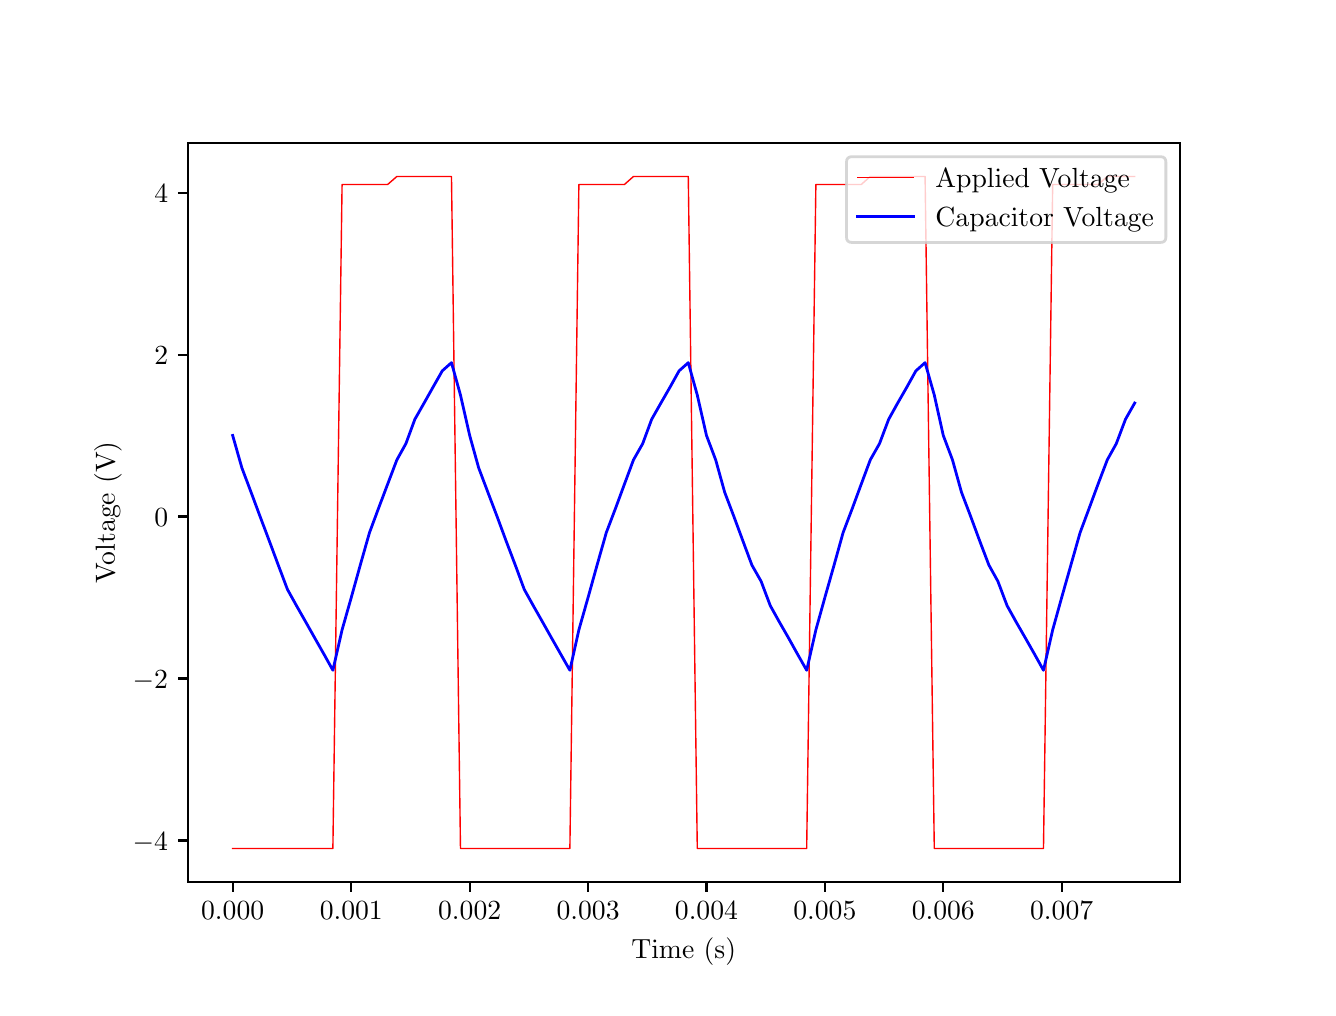 \begingroup%
\makeatletter%
\begin{pgfpicture}%
\pgfpathrectangle{\pgfpointorigin}{\pgfqpoint{6.4in}{4.8in}}%
\pgfusepath{use as bounding box, clip}%
\begin{pgfscope}%
\pgfsetbuttcap%
\pgfsetmiterjoin%
\definecolor{currentfill}{rgb}{1.0,1.0,1.0}%
\pgfsetfillcolor{currentfill}%
\pgfsetlinewidth{0.0pt}%
\definecolor{currentstroke}{rgb}{1.0,1.0,1.0}%
\pgfsetstrokecolor{currentstroke}%
\pgfsetdash{}{0pt}%
\pgfpathmoveto{\pgfqpoint{0.0in}{0.0in}}%
\pgfpathlineto{\pgfqpoint{6.4in}{0.0in}}%
\pgfpathlineto{\pgfqpoint{6.4in}{4.8in}}%
\pgfpathlineto{\pgfqpoint{0.0in}{4.8in}}%
\pgfpathclose%
\pgfusepath{fill}%
\end{pgfscope}%
\begin{pgfscope}%
\pgfsetbuttcap%
\pgfsetmiterjoin%
\definecolor{currentfill}{rgb}{1.0,1.0,1.0}%
\pgfsetfillcolor{currentfill}%
\pgfsetlinewidth{0.0pt}%
\definecolor{currentstroke}{rgb}{0.0,0.0,0.0}%
\pgfsetstrokecolor{currentstroke}%
\pgfsetstrokeopacity{0.0}%
\pgfsetdash{}{0pt}%
\pgfpathmoveto{\pgfqpoint{0.8in}{0.528in}}%
\pgfpathlineto{\pgfqpoint{5.76in}{0.528in}}%
\pgfpathlineto{\pgfqpoint{5.76in}{4.224in}}%
\pgfpathlineto{\pgfqpoint{0.8in}{4.224in}}%
\pgfpathclose%
\pgfusepath{fill}%
\end{pgfscope}%
\begin{pgfscope}%
\pgfsetbuttcap%
\pgfsetroundjoin%
\definecolor{currentfill}{rgb}{0.0,0.0,0.0}%
\pgfsetfillcolor{currentfill}%
\pgfsetlinewidth{0.803pt}%
\definecolor{currentstroke}{rgb}{0.0,0.0,0.0}%
\pgfsetstrokecolor{currentstroke}%
\pgfsetdash{}{0pt}%
\pgfsys@defobject{currentmarker}{\pgfqpoint{0.0in}{-0.049in}}{\pgfqpoint{0.0in}{0.0in}}{%
\pgfpathmoveto{\pgfqpoint{0.0in}{0.0in}}%
\pgfpathlineto{\pgfqpoint{0.0in}{-0.049in}}%
\pgfusepath{stroke,fill}%
}%
\begin{pgfscope}%
\pgfsys@transformshift{1.025in}{0.528in}%
\pgfsys@useobject{currentmarker}{}%
\end{pgfscope}%
\end{pgfscope}%
\begin{pgfscope}%
\definecolor{textcolor}{rgb}{0.0,0.0,0.0}%
\pgfsetstrokecolor{textcolor}%
\pgfsetfillcolor{textcolor}%
\pgftext[x=1.025in,y=0.431in,,top]{\color{textcolor}\rmfamily\fontsize{10.0}{12.0}\selectfont \(\displaystyle 0.000\)}%
\end{pgfscope}%
\begin{pgfscope}%
\pgfsetbuttcap%
\pgfsetroundjoin%
\definecolor{currentfill}{rgb}{0.0,0.0,0.0}%
\pgfsetfillcolor{currentfill}%
\pgfsetlinewidth{0.803pt}%
\definecolor{currentstroke}{rgb}{0.0,0.0,0.0}%
\pgfsetstrokecolor{currentstroke}%
\pgfsetdash{}{0pt}%
\pgfsys@defobject{currentmarker}{\pgfqpoint{0.0in}{-0.049in}}{\pgfqpoint{0.0in}{0.0in}}{%
\pgfpathmoveto{\pgfqpoint{0.0in}{0.0in}}%
\pgfpathlineto{\pgfqpoint{0.0in}{-0.049in}}%
\pgfusepath{stroke,fill}%
}%
\begin{pgfscope}%
\pgfsys@transformshift{1.618in}{0.528in}%
\pgfsys@useobject{currentmarker}{}%
\end{pgfscope}%
\end{pgfscope}%
\begin{pgfscope}%
\definecolor{textcolor}{rgb}{0.0,0.0,0.0}%
\pgfsetstrokecolor{textcolor}%
\pgfsetfillcolor{textcolor}%
\pgftext[x=1.618in,y=0.431in,,top]{\color{textcolor}\rmfamily\fontsize{10.0}{12.0}\selectfont \(\displaystyle 0.001\)}%
\end{pgfscope}%
\begin{pgfscope}%
\pgfsetbuttcap%
\pgfsetroundjoin%
\definecolor{currentfill}{rgb}{0.0,0.0,0.0}%
\pgfsetfillcolor{currentfill}%
\pgfsetlinewidth{0.803pt}%
\definecolor{currentstroke}{rgb}{0.0,0.0,0.0}%
\pgfsetstrokecolor{currentstroke}%
\pgfsetdash{}{0pt}%
\pgfsys@defobject{currentmarker}{\pgfqpoint{0.0in}{-0.049in}}{\pgfqpoint{0.0in}{0.0in}}{%
\pgfpathmoveto{\pgfqpoint{0.0in}{0.0in}}%
\pgfpathlineto{\pgfqpoint{0.0in}{-0.049in}}%
\pgfusepath{stroke,fill}%
}%
\begin{pgfscope}%
\pgfsys@transformshift{2.21in}{0.528in}%
\pgfsys@useobject{currentmarker}{}%
\end{pgfscope}%
\end{pgfscope}%
\begin{pgfscope}%
\definecolor{textcolor}{rgb}{0.0,0.0,0.0}%
\pgfsetstrokecolor{textcolor}%
\pgfsetfillcolor{textcolor}%
\pgftext[x=2.21in,y=0.431in,,top]{\color{textcolor}\rmfamily\fontsize{10.0}{12.0}\selectfont \(\displaystyle 0.002\)}%
\end{pgfscope}%
\begin{pgfscope}%
\pgfsetbuttcap%
\pgfsetroundjoin%
\definecolor{currentfill}{rgb}{0.0,0.0,0.0}%
\pgfsetfillcolor{currentfill}%
\pgfsetlinewidth{0.803pt}%
\definecolor{currentstroke}{rgb}{0.0,0.0,0.0}%
\pgfsetstrokecolor{currentstroke}%
\pgfsetdash{}{0pt}%
\pgfsys@defobject{currentmarker}{\pgfqpoint{0.0in}{-0.049in}}{\pgfqpoint{0.0in}{0.0in}}{%
\pgfpathmoveto{\pgfqpoint{0.0in}{0.0in}}%
\pgfpathlineto{\pgfqpoint{0.0in}{-0.049in}}%
\pgfusepath{stroke,fill}%
}%
\begin{pgfscope}%
\pgfsys@transformshift{2.802in}{0.528in}%
\pgfsys@useobject{currentmarker}{}%
\end{pgfscope}%
\end{pgfscope}%
\begin{pgfscope}%
\definecolor{textcolor}{rgb}{0.0,0.0,0.0}%
\pgfsetstrokecolor{textcolor}%
\pgfsetfillcolor{textcolor}%
\pgftext[x=2.802in,y=0.431in,,top]{\color{textcolor}\rmfamily\fontsize{10.0}{12.0}\selectfont \(\displaystyle 0.003\)}%
\end{pgfscope}%
\begin{pgfscope}%
\pgfsetbuttcap%
\pgfsetroundjoin%
\definecolor{currentfill}{rgb}{0.0,0.0,0.0}%
\pgfsetfillcolor{currentfill}%
\pgfsetlinewidth{0.803pt}%
\definecolor{currentstroke}{rgb}{0.0,0.0,0.0}%
\pgfsetstrokecolor{currentstroke}%
\pgfsetdash{}{0pt}%
\pgfsys@defobject{currentmarker}{\pgfqpoint{0.0in}{-0.049in}}{\pgfqpoint{0.0in}{0.0in}}{%
\pgfpathmoveto{\pgfqpoint{0.0in}{0.0in}}%
\pgfpathlineto{\pgfqpoint{0.0in}{-0.049in}}%
\pgfusepath{stroke,fill}%
}%
\begin{pgfscope}%
\pgfsys@transformshift{3.394in}{0.528in}%
\pgfsys@useobject{currentmarker}{}%
\end{pgfscope}%
\end{pgfscope}%
\begin{pgfscope}%
\definecolor{textcolor}{rgb}{0.0,0.0,0.0}%
\pgfsetstrokecolor{textcolor}%
\pgfsetfillcolor{textcolor}%
\pgftext[x=3.394in,y=0.431in,,top]{\color{textcolor}\rmfamily\fontsize{10.0}{12.0}\selectfont \(\displaystyle 0.004\)}%
\end{pgfscope}%
\begin{pgfscope}%
\pgfsetbuttcap%
\pgfsetroundjoin%
\definecolor{currentfill}{rgb}{0.0,0.0,0.0}%
\pgfsetfillcolor{currentfill}%
\pgfsetlinewidth{0.803pt}%
\definecolor{currentstroke}{rgb}{0.0,0.0,0.0}%
\pgfsetstrokecolor{currentstroke}%
\pgfsetdash{}{0pt}%
\pgfsys@defobject{currentmarker}{\pgfqpoint{0.0in}{-0.049in}}{\pgfqpoint{0.0in}{0.0in}}{%
\pgfpathmoveto{\pgfqpoint{0.0in}{0.0in}}%
\pgfpathlineto{\pgfqpoint{0.0in}{-0.049in}}%
\pgfusepath{stroke,fill}%
}%
\begin{pgfscope}%
\pgfsys@transformshift{3.986in}{0.528in}%
\pgfsys@useobject{currentmarker}{}%
\end{pgfscope}%
\end{pgfscope}%
\begin{pgfscope}%
\definecolor{textcolor}{rgb}{0.0,0.0,0.0}%
\pgfsetstrokecolor{textcolor}%
\pgfsetfillcolor{textcolor}%
\pgftext[x=3.986in,y=0.431in,,top]{\color{textcolor}\rmfamily\fontsize{10.0}{12.0}\selectfont \(\displaystyle 0.005\)}%
\end{pgfscope}%
\begin{pgfscope}%
\pgfsetbuttcap%
\pgfsetroundjoin%
\definecolor{currentfill}{rgb}{0.0,0.0,0.0}%
\pgfsetfillcolor{currentfill}%
\pgfsetlinewidth{0.803pt}%
\definecolor{currentstroke}{rgb}{0.0,0.0,0.0}%
\pgfsetstrokecolor{currentstroke}%
\pgfsetdash{}{0pt}%
\pgfsys@defobject{currentmarker}{\pgfqpoint{0.0in}{-0.049in}}{\pgfqpoint{0.0in}{0.0in}}{%
\pgfpathmoveto{\pgfqpoint{0.0in}{0.0in}}%
\pgfpathlineto{\pgfqpoint{0.0in}{-0.049in}}%
\pgfusepath{stroke,fill}%
}%
\begin{pgfscope}%
\pgfsys@transformshift{4.578in}{0.528in}%
\pgfsys@useobject{currentmarker}{}%
\end{pgfscope}%
\end{pgfscope}%
\begin{pgfscope}%
\definecolor{textcolor}{rgb}{0.0,0.0,0.0}%
\pgfsetstrokecolor{textcolor}%
\pgfsetfillcolor{textcolor}%
\pgftext[x=4.578in,y=0.431in,,top]{\color{textcolor}\rmfamily\fontsize{10.0}{12.0}\selectfont \(\displaystyle 0.006\)}%
\end{pgfscope}%
\begin{pgfscope}%
\pgfsetbuttcap%
\pgfsetroundjoin%
\definecolor{currentfill}{rgb}{0.0,0.0,0.0}%
\pgfsetfillcolor{currentfill}%
\pgfsetlinewidth{0.803pt}%
\definecolor{currentstroke}{rgb}{0.0,0.0,0.0}%
\pgfsetstrokecolor{currentstroke}%
\pgfsetdash{}{0pt}%
\pgfsys@defobject{currentmarker}{\pgfqpoint{0.0in}{-0.049in}}{\pgfqpoint{0.0in}{0.0in}}{%
\pgfpathmoveto{\pgfqpoint{0.0in}{0.0in}}%
\pgfpathlineto{\pgfqpoint{0.0in}{-0.049in}}%
\pgfusepath{stroke,fill}%
}%
\begin{pgfscope}%
\pgfsys@transformshift{5.17in}{0.528in}%
\pgfsys@useobject{currentmarker}{}%
\end{pgfscope}%
\end{pgfscope}%
\begin{pgfscope}%
\definecolor{textcolor}{rgb}{0.0,0.0,0.0}%
\pgfsetstrokecolor{textcolor}%
\pgfsetfillcolor{textcolor}%
\pgftext[x=5.17in,y=0.431in,,top]{\color{textcolor}\rmfamily\fontsize{10.0}{12.0}\selectfont \(\displaystyle 0.007\)}%
\end{pgfscope}%
\begin{pgfscope}%
\definecolor{textcolor}{rgb}{0.0,0.0,0.0}%
\pgfsetstrokecolor{textcolor}%
\pgfsetfillcolor{textcolor}%
\pgftext[x=3.28in,y=0.252in,,top]{\color{textcolor}\rmfamily\fontsize{10.0}{12.0}\selectfont Time (s)}%
\end{pgfscope}%
\begin{pgfscope}%
\pgfsetbuttcap%
\pgfsetroundjoin%
\definecolor{currentfill}{rgb}{0.0,0.0,0.0}%
\pgfsetfillcolor{currentfill}%
\pgfsetlinewidth{0.803pt}%
\definecolor{currentstroke}{rgb}{0.0,0.0,0.0}%
\pgfsetstrokecolor{currentstroke}%
\pgfsetdash{}{0pt}%
\pgfsys@defobject{currentmarker}{\pgfqpoint{-0.049in}{0.0in}}{\pgfqpoint{0.0in}{0.0in}}{%
\pgfpathmoveto{\pgfqpoint{0.0in}{0.0in}}%
\pgfpathlineto{\pgfqpoint{-0.049in}{0.0in}}%
\pgfusepath{stroke,fill}%
}%
\begin{pgfscope}%
\pgfsys@transformshift{0.8in}{0.736in}%
\pgfsys@useobject{currentmarker}{}%
\end{pgfscope}%
\end{pgfscope}%
\begin{pgfscope}%
\definecolor{textcolor}{rgb}{0.0,0.0,0.0}%
\pgfsetstrokecolor{textcolor}%
\pgfsetfillcolor{textcolor}%
\pgftext[x=0.525in,y=0.688in,left,base]{\color{textcolor}\rmfamily\fontsize{10.0}{12.0}\selectfont \(\displaystyle -4\)}%
\end{pgfscope}%
\begin{pgfscope}%
\pgfsetbuttcap%
\pgfsetroundjoin%
\definecolor{currentfill}{rgb}{0.0,0.0,0.0}%
\pgfsetfillcolor{currentfill}%
\pgfsetlinewidth{0.803pt}%
\definecolor{currentstroke}{rgb}{0.0,0.0,0.0}%
\pgfsetstrokecolor{currentstroke}%
\pgfsetdash{}{0pt}%
\pgfsys@defobject{currentmarker}{\pgfqpoint{-0.049in}{0.0in}}{\pgfqpoint{0.0in}{0.0in}}{%
\pgfpathmoveto{\pgfqpoint{0.0in}{0.0in}}%
\pgfpathlineto{\pgfqpoint{-0.049in}{0.0in}}%
\pgfusepath{stroke,fill}%
}%
\begin{pgfscope}%
\pgfsys@transformshift{0.8in}{1.546in}%
\pgfsys@useobject{currentmarker}{}%
\end{pgfscope}%
\end{pgfscope}%
\begin{pgfscope}%
\definecolor{textcolor}{rgb}{0.0,0.0,0.0}%
\pgfsetstrokecolor{textcolor}%
\pgfsetfillcolor{textcolor}%
\pgftext[x=0.525in,y=1.498in,left,base]{\color{textcolor}\rmfamily\fontsize{10.0}{12.0}\selectfont \(\displaystyle -2\)}%
\end{pgfscope}%
\begin{pgfscope}%
\pgfsetbuttcap%
\pgfsetroundjoin%
\definecolor{currentfill}{rgb}{0.0,0.0,0.0}%
\pgfsetfillcolor{currentfill}%
\pgfsetlinewidth{0.803pt}%
\definecolor{currentstroke}{rgb}{0.0,0.0,0.0}%
\pgfsetstrokecolor{currentstroke}%
\pgfsetdash{}{0pt}%
\pgfsys@defobject{currentmarker}{\pgfqpoint{-0.049in}{0.0in}}{\pgfqpoint{0.0in}{0.0in}}{%
\pgfpathmoveto{\pgfqpoint{0.0in}{0.0in}}%
\pgfpathlineto{\pgfqpoint{-0.049in}{0.0in}}%
\pgfusepath{stroke,fill}%
}%
\begin{pgfscope}%
\pgfsys@transformshift{0.8in}{2.356in}%
\pgfsys@useobject{currentmarker}{}%
\end{pgfscope}%
\end{pgfscope}%
\begin{pgfscope}%
\definecolor{textcolor}{rgb}{0.0,0.0,0.0}%
\pgfsetstrokecolor{textcolor}%
\pgfsetfillcolor{textcolor}%
\pgftext[x=0.633in,y=2.308in,left,base]{\color{textcolor}\rmfamily\fontsize{10.0}{12.0}\selectfont \(\displaystyle 0\)}%
\end{pgfscope}%
\begin{pgfscope}%
\pgfsetbuttcap%
\pgfsetroundjoin%
\definecolor{currentfill}{rgb}{0.0,0.0,0.0}%
\pgfsetfillcolor{currentfill}%
\pgfsetlinewidth{0.803pt}%
\definecolor{currentstroke}{rgb}{0.0,0.0,0.0}%
\pgfsetstrokecolor{currentstroke}%
\pgfsetdash{}{0pt}%
\pgfsys@defobject{currentmarker}{\pgfqpoint{-0.049in}{0.0in}}{\pgfqpoint{0.0in}{0.0in}}{%
\pgfpathmoveto{\pgfqpoint{0.0in}{0.0in}}%
\pgfpathlineto{\pgfqpoint{-0.049in}{0.0in}}%
\pgfusepath{stroke,fill}%
}%
\begin{pgfscope}%
\pgfsys@transformshift{0.8in}{3.165in}%
\pgfsys@useobject{currentmarker}{}%
\end{pgfscope}%
\end{pgfscope}%
\begin{pgfscope}%
\definecolor{textcolor}{rgb}{0.0,0.0,0.0}%
\pgfsetstrokecolor{textcolor}%
\pgfsetfillcolor{textcolor}%
\pgftext[x=0.633in,y=3.117in,left,base]{\color{textcolor}\rmfamily\fontsize{10.0}{12.0}\selectfont \(\displaystyle 2\)}%
\end{pgfscope}%
\begin{pgfscope}%
\pgfsetbuttcap%
\pgfsetroundjoin%
\definecolor{currentfill}{rgb}{0.0,0.0,0.0}%
\pgfsetfillcolor{currentfill}%
\pgfsetlinewidth{0.803pt}%
\definecolor{currentstroke}{rgb}{0.0,0.0,0.0}%
\pgfsetstrokecolor{currentstroke}%
\pgfsetdash{}{0pt}%
\pgfsys@defobject{currentmarker}{\pgfqpoint{-0.049in}{0.0in}}{\pgfqpoint{0.0in}{0.0in}}{%
\pgfpathmoveto{\pgfqpoint{0.0in}{0.0in}}%
\pgfpathlineto{\pgfqpoint{-0.049in}{0.0in}}%
\pgfusepath{stroke,fill}%
}%
\begin{pgfscope}%
\pgfsys@transformshift{0.8in}{3.975in}%
\pgfsys@useobject{currentmarker}{}%
\end{pgfscope}%
\end{pgfscope}%
\begin{pgfscope}%
\definecolor{textcolor}{rgb}{0.0,0.0,0.0}%
\pgfsetstrokecolor{textcolor}%
\pgfsetfillcolor{textcolor}%
\pgftext[x=0.633in,y=3.927in,left,base]{\color{textcolor}\rmfamily\fontsize{10.0}{12.0}\selectfont \(\displaystyle 4\)}%
\end{pgfscope}%
\begin{pgfscope}%
\definecolor{textcolor}{rgb}{0.0,0.0,0.0}%
\pgfsetstrokecolor{textcolor}%
\pgfsetfillcolor{textcolor}%
\pgftext[x=0.47in,y=2.376in,,bottom,rotate=90.0]{\color{textcolor}\rmfamily\fontsize{10.0}{12.0}\selectfont Voltage (V)}%
\end{pgfscope}%
\begin{pgfscope}%
\pgfpathrectangle{\pgfqpoint{0.8in}{0.528in}}{\pgfqpoint{4.96in}{3.696in}}%
\pgfusepath{clip}%
\pgfsetrectcap%
\pgfsetroundjoin%
\pgfsetlinewidth{0.502pt}%
\definecolor{currentstroke}{rgb}{1.0,0.0,0.0}%
\pgfsetstrokecolor{currentstroke}%
\pgfsetdash{}{0pt}%
\pgfpathmoveto{\pgfqpoint{1.025in}{0.696in}}%
\pgfpathlineto{\pgfqpoint{1.071in}{0.696in}}%
\pgfpathlineto{\pgfqpoint{1.117in}{0.696in}}%
\pgfpathlineto{\pgfqpoint{1.162in}{0.696in}}%
\pgfpathlineto{\pgfqpoint{1.208in}{0.696in}}%
\pgfpathlineto{\pgfqpoint{1.253in}{0.696in}}%
\pgfpathlineto{\pgfqpoint{1.299in}{0.696in}}%
\pgfpathlineto{\pgfqpoint{1.344in}{0.696in}}%
\pgfpathlineto{\pgfqpoint{1.39in}{0.696in}}%
\pgfpathlineto{\pgfqpoint{1.435in}{0.696in}}%
\pgfpathlineto{\pgfqpoint{1.481in}{0.696in}}%
\pgfpathlineto{\pgfqpoint{1.526in}{0.696in}}%
\pgfpathlineto{\pgfqpoint{1.572in}{4.016in}}%
\pgfpathlineto{\pgfqpoint{1.618in}{4.016in}}%
\pgfpathlineto{\pgfqpoint{1.663in}{4.016in}}%
\pgfpathlineto{\pgfqpoint{1.709in}{4.016in}}%
\pgfpathlineto{\pgfqpoint{1.754in}{4.016in}}%
\pgfpathlineto{\pgfqpoint{1.8in}{4.016in}}%
\pgfpathlineto{\pgfqpoint{1.846in}{4.056in}}%
\pgfpathlineto{\pgfqpoint{1.891in}{4.056in}}%
\pgfpathlineto{\pgfqpoint{1.936in}{4.056in}}%
\pgfpathlineto{\pgfqpoint{1.982in}{4.056in}}%
\pgfpathlineto{\pgfqpoint{2.027in}{4.056in}}%
\pgfpathlineto{\pgfqpoint{2.073in}{4.056in}}%
\pgfpathlineto{\pgfqpoint{2.119in}{4.056in}}%
\pgfpathlineto{\pgfqpoint{2.164in}{0.696in}}%
\pgfpathlineto{\pgfqpoint{2.21in}{0.696in}}%
\pgfpathlineto{\pgfqpoint{2.255in}{0.696in}}%
\pgfpathlineto{\pgfqpoint{2.301in}{0.696in}}%
\pgfpathlineto{\pgfqpoint{2.347in}{0.696in}}%
\pgfpathlineto{\pgfqpoint{2.392in}{0.696in}}%
\pgfpathlineto{\pgfqpoint{2.438in}{0.696in}}%
\pgfpathlineto{\pgfqpoint{2.483in}{0.696in}}%
\pgfpathlineto{\pgfqpoint{2.528in}{0.696in}}%
\pgfpathlineto{\pgfqpoint{2.574in}{0.696in}}%
\pgfpathlineto{\pgfqpoint{2.619in}{0.696in}}%
\pgfpathlineto{\pgfqpoint{2.665in}{0.696in}}%
\pgfpathlineto{\pgfqpoint{2.711in}{0.696in}}%
\pgfpathlineto{\pgfqpoint{2.756in}{4.016in}}%
\pgfpathlineto{\pgfqpoint{2.802in}{4.016in}}%
\pgfpathlineto{\pgfqpoint{2.847in}{4.016in}}%
\pgfpathlineto{\pgfqpoint{2.893in}{4.016in}}%
\pgfpathlineto{\pgfqpoint{2.939in}{4.016in}}%
\pgfpathlineto{\pgfqpoint{2.984in}{4.016in}}%
\pgfpathlineto{\pgfqpoint{3.029in}{4.056in}}%
\pgfpathlineto{\pgfqpoint{3.075in}{4.056in}}%
\pgfpathlineto{\pgfqpoint{3.12in}{4.056in}}%
\pgfpathlineto{\pgfqpoint{3.166in}{4.056in}}%
\pgfpathlineto{\pgfqpoint{3.212in}{4.056in}}%
\pgfpathlineto{\pgfqpoint{3.257in}{4.056in}}%
\pgfpathlineto{\pgfqpoint{3.303in}{4.056in}}%
\pgfpathlineto{\pgfqpoint{3.348in}{0.696in}}%
\pgfpathlineto{\pgfqpoint{3.394in}{0.696in}}%
\pgfpathlineto{\pgfqpoint{3.44in}{0.696in}}%
\pgfpathlineto{\pgfqpoint{3.485in}{0.696in}}%
\pgfpathlineto{\pgfqpoint{3.531in}{0.696in}}%
\pgfpathlineto{\pgfqpoint{3.576in}{0.696in}}%
\pgfpathlineto{\pgfqpoint{3.621in}{0.696in}}%
\pgfpathlineto{\pgfqpoint{3.667in}{0.696in}}%
\pgfpathlineto{\pgfqpoint{3.713in}{0.696in}}%
\pgfpathlineto{\pgfqpoint{3.758in}{0.696in}}%
\pgfpathlineto{\pgfqpoint{3.804in}{0.696in}}%
\pgfpathlineto{\pgfqpoint{3.849in}{0.696in}}%
\pgfpathlineto{\pgfqpoint{3.895in}{0.696in}}%
\pgfpathlineto{\pgfqpoint{3.941in}{4.016in}}%
\pgfpathlineto{\pgfqpoint{3.986in}{4.016in}}%
\pgfpathlineto{\pgfqpoint{4.032in}{4.016in}}%
\pgfpathlineto{\pgfqpoint{4.077in}{4.016in}}%
\pgfpathlineto{\pgfqpoint{4.123in}{4.016in}}%
\pgfpathlineto{\pgfqpoint{4.168in}{4.016in}}%
\pgfpathlineto{\pgfqpoint{4.213in}{4.056in}}%
\pgfpathlineto{\pgfqpoint{4.259in}{4.056in}}%
\pgfpathlineto{\pgfqpoint{4.305in}{4.056in}}%
\pgfpathlineto{\pgfqpoint{4.35in}{4.056in}}%
\pgfpathlineto{\pgfqpoint{4.396in}{4.056in}}%
\pgfpathlineto{\pgfqpoint{4.441in}{4.056in}}%
\pgfpathlineto{\pgfqpoint{4.487in}{4.056in}}%
\pgfpathlineto{\pgfqpoint{4.533in}{0.696in}}%
\pgfpathlineto{\pgfqpoint{4.578in}{0.696in}}%
\pgfpathlineto{\pgfqpoint{4.624in}{0.696in}}%
\pgfpathlineto{\pgfqpoint{4.669in}{0.696in}}%
\pgfpathlineto{\pgfqpoint{4.715in}{0.696in}}%
\pgfpathlineto{\pgfqpoint{4.76in}{0.696in}}%
\pgfpathlineto{\pgfqpoint{4.806in}{0.696in}}%
\pgfpathlineto{\pgfqpoint{4.851in}{0.696in}}%
\pgfpathlineto{\pgfqpoint{4.897in}{0.696in}}%
\pgfpathlineto{\pgfqpoint{4.942in}{0.696in}}%
\pgfpathlineto{\pgfqpoint{4.988in}{0.696in}}%
\pgfpathlineto{\pgfqpoint{5.034in}{0.696in}}%
\pgfpathlineto{\pgfqpoint{5.079in}{0.696in}}%
\pgfpathlineto{\pgfqpoint{5.125in}{4.016in}}%
\pgfpathlineto{\pgfqpoint{5.17in}{4.016in}}%
\pgfpathlineto{\pgfqpoint{5.216in}{4.016in}}%
\pgfpathlineto{\pgfqpoint{5.262in}{4.016in}}%
\pgfpathlineto{\pgfqpoint{5.307in}{4.016in}}%
\pgfpathlineto{\pgfqpoint{5.352in}{4.016in}}%
\pgfpathlineto{\pgfqpoint{5.398in}{4.056in}}%
\pgfpathlineto{\pgfqpoint{5.443in}{4.056in}}%
\pgfpathlineto{\pgfqpoint{5.489in}{4.056in}}%
\pgfpathlineto{\pgfqpoint{5.535in}{4.056in}}%
\pgfusepath{stroke}%
\end{pgfscope}%
\begin{pgfscope}%
\pgfpathrectangle{\pgfqpoint{0.8in}{0.528in}}{\pgfqpoint{4.96in}{3.696in}}%
\pgfusepath{clip}%
\pgfsetrectcap%
\pgfsetroundjoin%
\pgfsetlinewidth{1.004pt}%
\definecolor{currentstroke}{rgb}{0.0,0.0,1.0}%
\pgfsetstrokecolor{currentstroke}%
\pgfsetdash{}{0pt}%
\pgfpathmoveto{\pgfqpoint{1.025in}{2.761in}}%
\pgfpathlineto{\pgfqpoint{1.071in}{2.599in}}%
\pgfpathlineto{\pgfqpoint{1.117in}{2.477in}}%
\pgfpathlineto{\pgfqpoint{1.162in}{2.356in}}%
\pgfpathlineto{\pgfqpoint{1.208in}{2.234in}}%
\pgfpathlineto{\pgfqpoint{1.253in}{2.113in}}%
\pgfpathlineto{\pgfqpoint{1.299in}{1.991in}}%
\pgfpathlineto{\pgfqpoint{1.344in}{1.91in}}%
\pgfpathlineto{\pgfqpoint{1.39in}{1.829in}}%
\pgfpathlineto{\pgfqpoint{1.435in}{1.749in}}%
\pgfpathlineto{\pgfqpoint{1.481in}{1.668in}}%
\pgfpathlineto{\pgfqpoint{1.526in}{1.587in}}%
\pgfpathlineto{\pgfqpoint{1.572in}{1.789in}}%
\pgfpathlineto{\pgfqpoint{1.618in}{1.951in}}%
\pgfpathlineto{\pgfqpoint{1.663in}{2.113in}}%
\pgfpathlineto{\pgfqpoint{1.709in}{2.275in}}%
\pgfpathlineto{\pgfqpoint{1.754in}{2.396in}}%
\pgfpathlineto{\pgfqpoint{1.8in}{2.518in}}%
\pgfpathlineto{\pgfqpoint{1.846in}{2.639in}}%
\pgfpathlineto{\pgfqpoint{1.891in}{2.72in}}%
\pgfpathlineto{\pgfqpoint{1.936in}{2.842in}}%
\pgfpathlineto{\pgfqpoint{1.982in}{2.923in}}%
\pgfpathlineto{\pgfqpoint{2.027in}{3.003in}}%
\pgfpathlineto{\pgfqpoint{2.073in}{3.084in}}%
\pgfpathlineto{\pgfqpoint{2.119in}{3.125in}}%
\pgfpathlineto{\pgfqpoint{2.164in}{2.963in}}%
\pgfpathlineto{\pgfqpoint{2.21in}{2.761in}}%
\pgfpathlineto{\pgfqpoint{2.255in}{2.599in}}%
\pgfpathlineto{\pgfqpoint{2.301in}{2.477in}}%
\pgfpathlineto{\pgfqpoint{2.347in}{2.356in}}%
\pgfpathlineto{\pgfqpoint{2.392in}{2.234in}}%
\pgfpathlineto{\pgfqpoint{2.438in}{2.113in}}%
\pgfpathlineto{\pgfqpoint{2.483in}{1.991in}}%
\pgfpathlineto{\pgfqpoint{2.528in}{1.91in}}%
\pgfpathlineto{\pgfqpoint{2.574in}{1.829in}}%
\pgfpathlineto{\pgfqpoint{2.619in}{1.749in}}%
\pgfpathlineto{\pgfqpoint{2.665in}{1.668in}}%
\pgfpathlineto{\pgfqpoint{2.711in}{1.587in}}%
\pgfpathlineto{\pgfqpoint{2.756in}{1.789in}}%
\pgfpathlineto{\pgfqpoint{2.802in}{1.951in}}%
\pgfpathlineto{\pgfqpoint{2.847in}{2.113in}}%
\pgfpathlineto{\pgfqpoint{2.893in}{2.275in}}%
\pgfpathlineto{\pgfqpoint{2.939in}{2.396in}}%
\pgfpathlineto{\pgfqpoint{2.984in}{2.518in}}%
\pgfpathlineto{\pgfqpoint{3.029in}{2.639in}}%
\pgfpathlineto{\pgfqpoint{3.075in}{2.72in}}%
\pgfpathlineto{\pgfqpoint{3.12in}{2.842in}}%
\pgfpathlineto{\pgfqpoint{3.166in}{2.923in}}%
\pgfpathlineto{\pgfqpoint{3.212in}{3.003in}}%
\pgfpathlineto{\pgfqpoint{3.257in}{3.084in}}%
\pgfpathlineto{\pgfqpoint{3.303in}{3.125in}}%
\pgfpathlineto{\pgfqpoint{3.348in}{2.963in}}%
\pgfpathlineto{\pgfqpoint{3.394in}{2.761in}}%
\pgfpathlineto{\pgfqpoint{3.44in}{2.639in}}%
\pgfpathlineto{\pgfqpoint{3.485in}{2.477in}}%
\pgfpathlineto{\pgfqpoint{3.531in}{2.356in}}%
\pgfpathlineto{\pgfqpoint{3.576in}{2.234in}}%
\pgfpathlineto{\pgfqpoint{3.621in}{2.113in}}%
\pgfpathlineto{\pgfqpoint{3.667in}{2.032in}}%
\pgfpathlineto{\pgfqpoint{3.713in}{1.91in}}%
\pgfpathlineto{\pgfqpoint{3.758in}{1.829in}}%
\pgfpathlineto{\pgfqpoint{3.804in}{1.749in}}%
\pgfpathlineto{\pgfqpoint{3.849in}{1.668in}}%
\pgfpathlineto{\pgfqpoint{3.895in}{1.587in}}%
\pgfpathlineto{\pgfqpoint{3.941in}{1.789in}}%
\pgfpathlineto{\pgfqpoint{3.986in}{1.951in}}%
\pgfpathlineto{\pgfqpoint{4.032in}{2.113in}}%
\pgfpathlineto{\pgfqpoint{4.077in}{2.275in}}%
\pgfpathlineto{\pgfqpoint{4.123in}{2.396in}}%
\pgfpathlineto{\pgfqpoint{4.168in}{2.518in}}%
\pgfpathlineto{\pgfqpoint{4.213in}{2.639in}}%
\pgfpathlineto{\pgfqpoint{4.259in}{2.72in}}%
\pgfpathlineto{\pgfqpoint{4.305in}{2.842in}}%
\pgfpathlineto{\pgfqpoint{4.35in}{2.923in}}%
\pgfpathlineto{\pgfqpoint{4.396in}{3.003in}}%
\pgfpathlineto{\pgfqpoint{4.441in}{3.084in}}%
\pgfpathlineto{\pgfqpoint{4.487in}{3.125in}}%
\pgfpathlineto{\pgfqpoint{4.533in}{2.963in}}%
\pgfpathlineto{\pgfqpoint{4.578in}{2.761in}}%
\pgfpathlineto{\pgfqpoint{4.624in}{2.639in}}%
\pgfpathlineto{\pgfqpoint{4.669in}{2.477in}}%
\pgfpathlineto{\pgfqpoint{4.715in}{2.356in}}%
\pgfpathlineto{\pgfqpoint{4.76in}{2.234in}}%
\pgfpathlineto{\pgfqpoint{4.806in}{2.113in}}%
\pgfpathlineto{\pgfqpoint{4.851in}{2.032in}}%
\pgfpathlineto{\pgfqpoint{4.897in}{1.91in}}%
\pgfpathlineto{\pgfqpoint{4.942in}{1.829in}}%
\pgfpathlineto{\pgfqpoint{4.988in}{1.749in}}%
\pgfpathlineto{\pgfqpoint{5.034in}{1.668in}}%
\pgfpathlineto{\pgfqpoint{5.079in}{1.587in}}%
\pgfpathlineto{\pgfqpoint{5.125in}{1.789in}}%
\pgfpathlineto{\pgfqpoint{5.17in}{1.951in}}%
\pgfpathlineto{\pgfqpoint{5.216in}{2.113in}}%
\pgfpathlineto{\pgfqpoint{5.262in}{2.275in}}%
\pgfpathlineto{\pgfqpoint{5.307in}{2.396in}}%
\pgfpathlineto{\pgfqpoint{5.352in}{2.518in}}%
\pgfpathlineto{\pgfqpoint{5.398in}{2.639in}}%
\pgfpathlineto{\pgfqpoint{5.443in}{2.72in}}%
\pgfpathlineto{\pgfqpoint{5.489in}{2.842in}}%
\pgfpathlineto{\pgfqpoint{5.535in}{2.923in}}%
\pgfusepath{stroke}%
\end{pgfscope}%
\begin{pgfscope}%
\pgfsetrectcap%
\pgfsetmiterjoin%
\pgfsetlinewidth{0.803pt}%
\definecolor{currentstroke}{rgb}{0.0,0.0,0.0}%
\pgfsetstrokecolor{currentstroke}%
\pgfsetdash{}{0pt}%
\pgfpathmoveto{\pgfqpoint{0.8in}{0.528in}}%
\pgfpathlineto{\pgfqpoint{0.8in}{4.224in}}%
\pgfusepath{stroke}%
\end{pgfscope}%
\begin{pgfscope}%
\pgfsetrectcap%
\pgfsetmiterjoin%
\pgfsetlinewidth{0.803pt}%
\definecolor{currentstroke}{rgb}{0.0,0.0,0.0}%
\pgfsetstrokecolor{currentstroke}%
\pgfsetdash{}{0pt}%
\pgfpathmoveto{\pgfqpoint{5.76in}{0.528in}}%
\pgfpathlineto{\pgfqpoint{5.76in}{4.224in}}%
\pgfusepath{stroke}%
\end{pgfscope}%
\begin{pgfscope}%
\pgfsetrectcap%
\pgfsetmiterjoin%
\pgfsetlinewidth{0.803pt}%
\definecolor{currentstroke}{rgb}{0.0,0.0,0.0}%
\pgfsetstrokecolor{currentstroke}%
\pgfsetdash{}{0pt}%
\pgfpathmoveto{\pgfqpoint{0.8in}{0.528in}}%
\pgfpathlineto{\pgfqpoint{5.76in}{0.528in}}%
\pgfusepath{stroke}%
\end{pgfscope}%
\begin{pgfscope}%
\pgfsetrectcap%
\pgfsetmiterjoin%
\pgfsetlinewidth{0.803pt}%
\definecolor{currentstroke}{rgb}{0.0,0.0,0.0}%
\pgfsetstrokecolor{currentstroke}%
\pgfsetdash{}{0pt}%
\pgfpathmoveto{\pgfqpoint{0.8in}{4.224in}}%
\pgfpathlineto{\pgfqpoint{5.76in}{4.224in}}%
\pgfusepath{stroke}%
\end{pgfscope}%
\begin{pgfscope}%
\pgfsetbuttcap%
\pgfsetmiterjoin%
\definecolor{currentfill}{rgb}{1.0,1.0,1.0}%
\pgfsetfillcolor{currentfill}%
\pgfsetfillopacity{0.8}%
\pgfsetlinewidth{1.004pt}%
\definecolor{currentstroke}{rgb}{0.8,0.8,0.8}%
\pgfsetstrokecolor{currentstroke}%
\pgfsetstrokeopacity{0.8}%
\pgfsetdash{}{0pt}%
\pgfpathmoveto{\pgfqpoint{4.122in}{3.726in}}%
\pgfpathlineto{\pgfqpoint{5.663in}{3.726in}}%
\pgfpathquadraticcurveto{\pgfqpoint{5.691in}{3.726in}}{\pgfqpoint{5.691in}{3.753in}}%
\pgfpathlineto{\pgfqpoint{5.691in}{4.127in}}%
\pgfpathquadraticcurveto{\pgfqpoint{5.691in}{4.155in}}{\pgfqpoint{5.663in}{4.155in}}%
\pgfpathlineto{\pgfqpoint{4.122in}{4.155in}}%
\pgfpathquadraticcurveto{\pgfqpoint{4.094in}{4.155in}}{\pgfqpoint{4.094in}{4.127in}}%
\pgfpathlineto{\pgfqpoint{4.094in}{3.753in}}%
\pgfpathquadraticcurveto{\pgfqpoint{4.094in}{3.726in}}{\pgfqpoint{4.122in}{3.726in}}%
\pgfpathclose%
\pgfusepath{stroke,fill}%
\end{pgfscope}%
\begin{pgfscope}%
\pgfsetrectcap%
\pgfsetroundjoin%
\pgfsetlinewidth{0.502pt}%
\definecolor{currentstroke}{rgb}{1.0,0.0,0.0}%
\pgfsetstrokecolor{currentstroke}%
\pgfsetdash{}{0pt}%
\pgfpathmoveto{\pgfqpoint{4.15in}{4.05in}}%
\pgfpathlineto{\pgfqpoint{4.428in}{4.05in}}%
\pgfusepath{stroke}%
\end{pgfscope}%
\begin{pgfscope}%
\definecolor{textcolor}{rgb}{0.0,0.0,0.0}%
\pgfsetstrokecolor{textcolor}%
\pgfsetfillcolor{textcolor}%
\pgftext[x=4.539in,y=4.002in,left,base]{\color{textcolor}\rmfamily\fontsize{10.0}{12.0}\selectfont Applied Voltage}%
\end{pgfscope}%
\begin{pgfscope}%
\pgfsetrectcap%
\pgfsetroundjoin%
\pgfsetlinewidth{1.004pt}%
\definecolor{currentstroke}{rgb}{0.0,0.0,1.0}%
\pgfsetstrokecolor{currentstroke}%
\pgfsetdash{}{0pt}%
\pgfpathmoveto{\pgfqpoint{4.15in}{3.857in}}%
\pgfpathlineto{\pgfqpoint{4.428in}{3.857in}}%
\pgfusepath{stroke}%
\end{pgfscope}%
\begin{pgfscope}%
\definecolor{textcolor}{rgb}{0.0,0.0,0.0}%
\pgfsetstrokecolor{textcolor}%
\pgfsetfillcolor{textcolor}%
\pgftext[x=4.539in,y=3.808in,left,base]{\color{textcolor}\rmfamily\fontsize{10.0}{12.0}\selectfont Capacitor Voltage}%
\end{pgfscope}%
\end{pgfpicture}%
\makeatother%
\endgroup%

